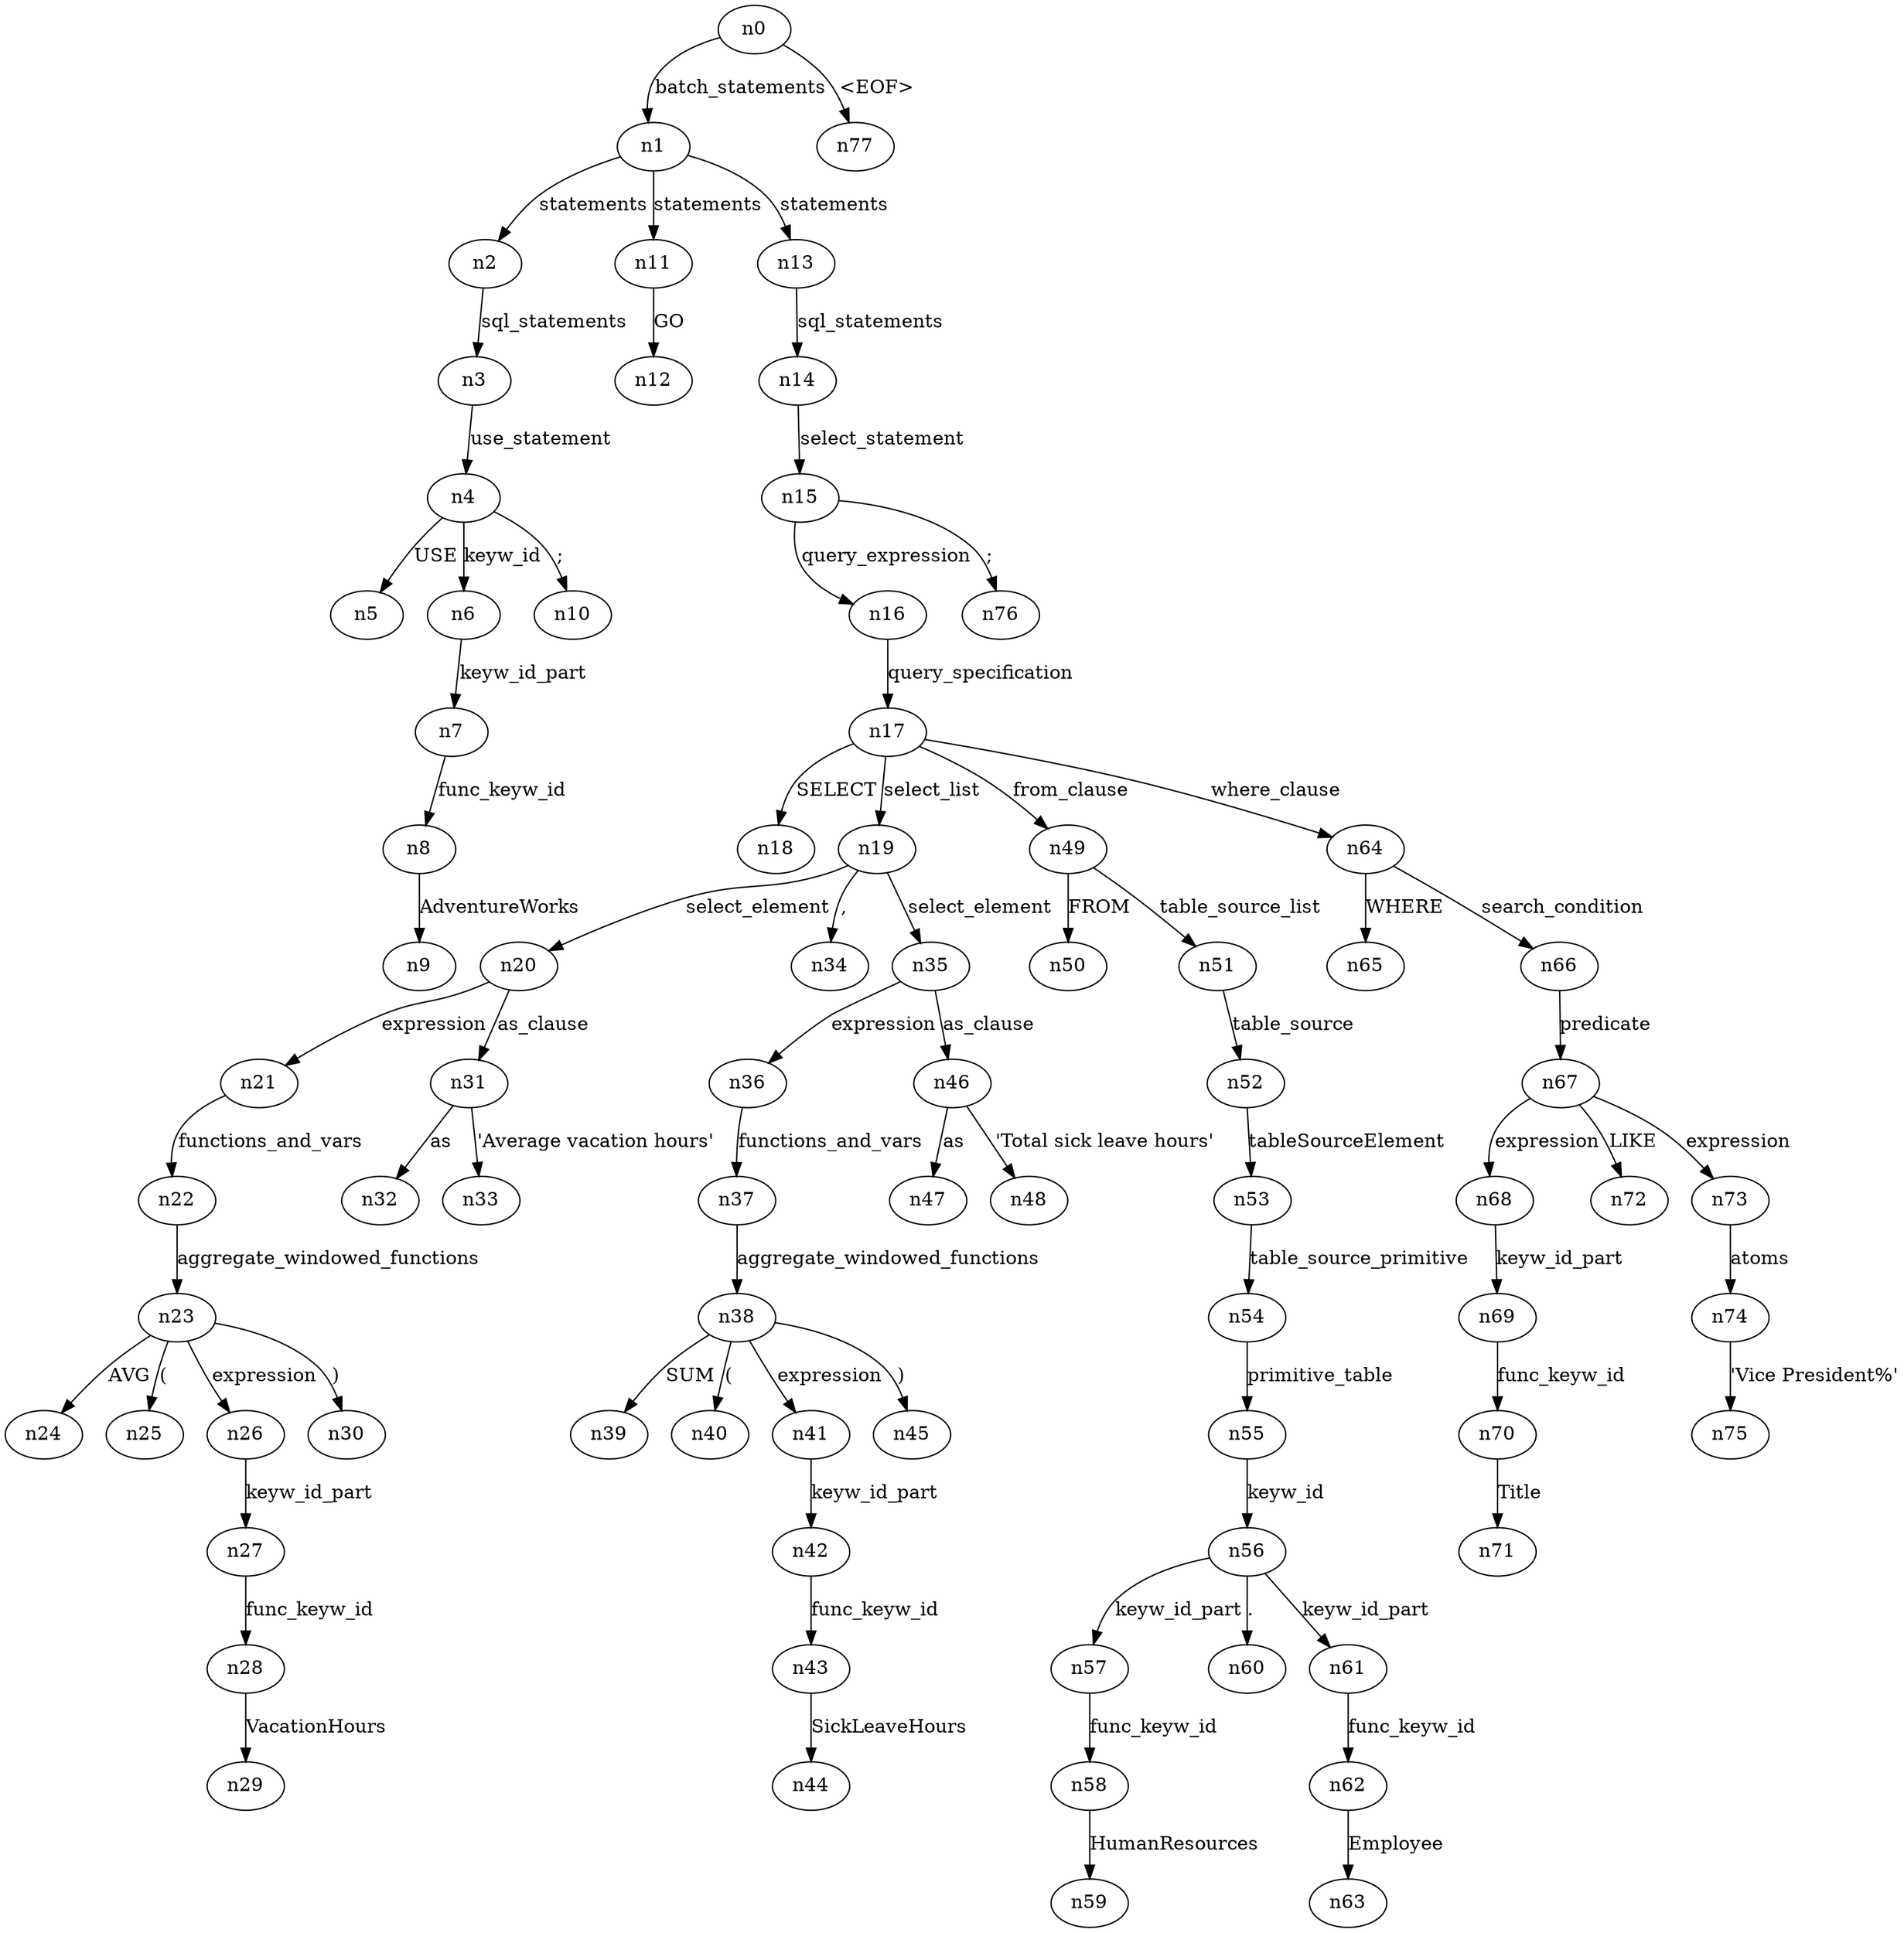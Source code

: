 digraph ParseTree {
  n0 -> n1 [label="batch_statements"];
  n1 -> n2 [label="statements"];
  n2 -> n3 [label="sql_statements"];
  n3 -> n4 [label="use_statement"];
  n4 -> n5 [label="USE"];
  n4 -> n6 [label="keyw_id"];
  n6 -> n7 [label="keyw_id_part"];
  n7 -> n8 [label="func_keyw_id"];
  n8 -> n9 [label="AdventureWorks"];
  n4 -> n10 [label=";"];
  n1 -> n11 [label="statements"];
  n11 -> n12 [label="GO"];
  n1 -> n13 [label="statements"];
  n13 -> n14 [label="sql_statements"];
  n14 -> n15 [label="select_statement"];
  n15 -> n16 [label="query_expression"];
  n16 -> n17 [label="query_specification"];
  n17 -> n18 [label="SELECT"];
  n17 -> n19 [label="select_list"];
  n19 -> n20 [label="select_element"];
  n20 -> n21 [label="expression"];
  n21 -> n22 [label="functions_and_vars"];
  n22 -> n23 [label="aggregate_windowed_functions"];
  n23 -> n24 [label="AVG"];
  n23 -> n25 [label="("];
  n23 -> n26 [label="expression"];
  n26 -> n27 [label="keyw_id_part"];
  n27 -> n28 [label="func_keyw_id"];
  n28 -> n29 [label="VacationHours"];
  n23 -> n30 [label=")"];
  n20 -> n31 [label="as_clause"];
  n31 -> n32 [label="as"];
  n31 -> n33 [label="'Average vacation hours'"];
  n19 -> n34 [label=","];
  n19 -> n35 [label="select_element"];
  n35 -> n36 [label="expression"];
  n36 -> n37 [label="functions_and_vars"];
  n37 -> n38 [label="aggregate_windowed_functions"];
  n38 -> n39 [label="SUM"];
  n38 -> n40 [label="("];
  n38 -> n41 [label="expression"];
  n41 -> n42 [label="keyw_id_part"];
  n42 -> n43 [label="func_keyw_id"];
  n43 -> n44 [label="SickLeaveHours"];
  n38 -> n45 [label=")"];
  n35 -> n46 [label="as_clause"];
  n46 -> n47 [label="as"];
  n46 -> n48 [label="'Total sick leave hours'"];
  n17 -> n49 [label="from_clause"];
  n49 -> n50 [label="FROM"];
  n49 -> n51 [label="table_source_list"];
  n51 -> n52 [label="table_source"];
  n52 -> n53 [label="tableSourceElement"];
  n53 -> n54 [label="table_source_primitive"];
  n54 -> n55 [label="primitive_table"];
  n55 -> n56 [label="keyw_id"];
  n56 -> n57 [label="keyw_id_part"];
  n57 -> n58 [label="func_keyw_id"];
  n58 -> n59 [label="HumanResources"];
  n56 -> n60 [label="."];
  n56 -> n61 [label="keyw_id_part"];
  n61 -> n62 [label="func_keyw_id"];
  n62 -> n63 [label="Employee"];
  n17 -> n64 [label="where_clause"];
  n64 -> n65 [label="WHERE"];
  n64 -> n66 [label="search_condition"];
  n66 -> n67 [label="predicate"];
  n67 -> n68 [label="expression"];
  n68 -> n69 [label="keyw_id_part"];
  n69 -> n70 [label="func_keyw_id"];
  n70 -> n71 [label="Title"];
  n67 -> n72 [label="LIKE"];
  n67 -> n73 [label="expression"];
  n73 -> n74 [label="atoms"];
  n74 -> n75 [label="'Vice President%'"];
  n15 -> n76 [label=";"];
  n0 -> n77 [label="<EOF>"];
}